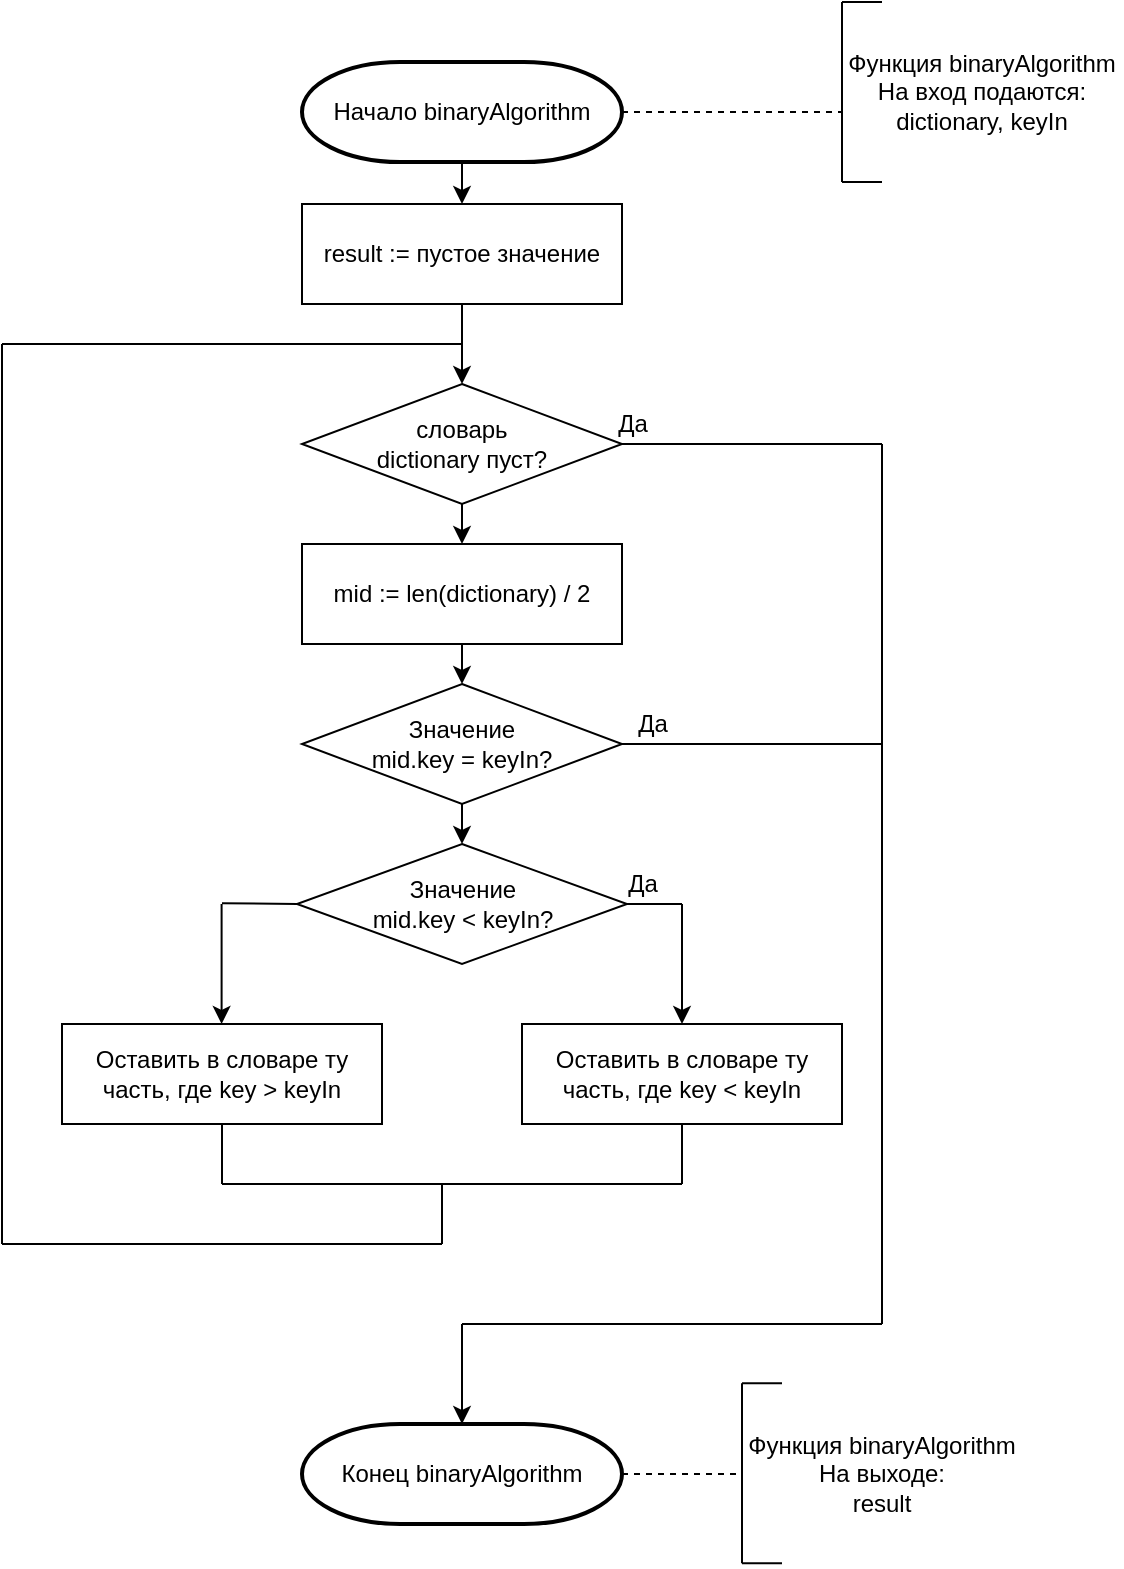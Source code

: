 <mxfile version="14.1.1" type="device"><diagram id="IGrSZpLy34C6u2d_H53I" name="Page-1"><mxGraphModel dx="1221" dy="11895" grid="1" gridSize="10" guides="1" tooltips="1" connect="1" arrows="1" fold="1" page="1" pageScale="1" pageWidth="1827" pageHeight="11169" background="#ffffff" math="0" shadow="0"><root><mxCell id="0"/><mxCell id="1" parent="0"/><mxCell id="yYa4EM6gZe1TRTF1aPte-1" value="Начало binaryAlgorithm" style="strokeWidth=2;html=1;shape=mxgraph.flowchart.terminator;whiteSpace=wrap;" vertex="1" parent="1"><mxGeometry x="310" y="-1991" width="160" height="50" as="geometry"/></mxCell><mxCell id="yYa4EM6gZe1TRTF1aPte-4" value="result := пустое значение" style="rounded=0;whiteSpace=wrap;html=1;" vertex="1" parent="1"><mxGeometry x="310" y="-1920" width="160" height="50" as="geometry"/></mxCell><mxCell id="yYa4EM6gZe1TRTF1aPte-14" value="" style="endArrow=classic;html=1;exitX=0.5;exitY=1;exitDx=0;exitDy=0;entryX=0.5;entryY=0;entryDx=0;entryDy=0;" edge="1" parent="1" source="yYa4EM6gZe1TRTF1aPte-4" target="yYa4EM6gZe1TRTF1aPte-34"><mxGeometry width="50" height="50" relative="1" as="geometry"><mxPoint x="670" y="-1680" as="sourcePoint"/><mxPoint x="385" y="-1830" as="targetPoint"/></mxGeometry></mxCell><mxCell id="yYa4EM6gZe1TRTF1aPte-15" value="" style="endArrow=classic;html=1;exitX=0.5;exitY=1;exitDx=0;exitDy=0;exitPerimeter=0;entryX=0.5;entryY=0;entryDx=0;entryDy=0;" edge="1" parent="1" source="yYa4EM6gZe1TRTF1aPte-1" target="yYa4EM6gZe1TRTF1aPte-4"><mxGeometry width="50" height="50" relative="1" as="geometry"><mxPoint x="610" y="-1680" as="sourcePoint"/><mxPoint x="650" y="-1730" as="targetPoint"/></mxGeometry></mxCell><mxCell id="yYa4EM6gZe1TRTF1aPte-21" value="" style="endArrow=none;dashed=1;html=1;exitX=1;exitY=0.5;exitDx=0;exitDy=0;exitPerimeter=0;" edge="1" parent="1" source="yYa4EM6gZe1TRTF1aPte-1"><mxGeometry width="50" height="50" relative="1" as="geometry"><mxPoint x="540" y="-1851" as="sourcePoint"/><mxPoint x="580" y="-1966" as="targetPoint"/></mxGeometry></mxCell><mxCell id="yYa4EM6gZe1TRTF1aPte-22" value="" style="endArrow=none;html=1;" edge="1" parent="1"><mxGeometry width="50" height="50" relative="1" as="geometry"><mxPoint x="580" y="-1931" as="sourcePoint"/><mxPoint x="580" y="-2021" as="targetPoint"/></mxGeometry></mxCell><mxCell id="yYa4EM6gZe1TRTF1aPte-23" value="" style="endArrow=none;html=1;" edge="1" parent="1"><mxGeometry width="50" height="50" relative="1" as="geometry"><mxPoint x="580" y="-2021" as="sourcePoint"/><mxPoint x="600" y="-2021" as="targetPoint"/></mxGeometry></mxCell><mxCell id="yYa4EM6gZe1TRTF1aPte-24" value="" style="endArrow=none;html=1;" edge="1" parent="1"><mxGeometry width="50" height="50" relative="1" as="geometry"><mxPoint x="580" y="-1931" as="sourcePoint"/><mxPoint x="600" y="-1931" as="targetPoint"/></mxGeometry></mxCell><mxCell id="yYa4EM6gZe1TRTF1aPte-25" value="Функция binaryAlgorithm&lt;br&gt;На вход подаются:&lt;br&gt;dictionary, keyIn" style="text;html=1;strokeColor=none;fillColor=none;align=center;verticalAlign=middle;whiteSpace=wrap;rounded=0;" vertex="1" parent="1"><mxGeometry x="580" y="-2021" width="140" height="90" as="geometry"/></mxCell><mxCell id="yYa4EM6gZe1TRTF1aPte-26" value="" style="endArrow=none;dashed=1;html=1;exitX=1;exitY=0.5;exitDx=0;exitDy=0;exitPerimeter=0;" edge="1" parent="1"><mxGeometry width="50" height="50" relative="1" as="geometry"><mxPoint x="470" y="-1285" as="sourcePoint"/><mxPoint x="530" y="-1285" as="targetPoint"/></mxGeometry></mxCell><mxCell id="yYa4EM6gZe1TRTF1aPte-27" value="" style="endArrow=none;html=1;" edge="1" parent="1"><mxGeometry width="50" height="50" relative="1" as="geometry"><mxPoint x="530" y="-1240.42" as="sourcePoint"/><mxPoint x="530" y="-1330.42" as="targetPoint"/></mxGeometry></mxCell><mxCell id="yYa4EM6gZe1TRTF1aPte-28" value="" style="endArrow=none;html=1;" edge="1" parent="1"><mxGeometry width="50" height="50" relative="1" as="geometry"><mxPoint x="530" y="-1330.42" as="sourcePoint"/><mxPoint x="550" y="-1330.42" as="targetPoint"/></mxGeometry></mxCell><mxCell id="yYa4EM6gZe1TRTF1aPte-29" value="" style="endArrow=none;html=1;" edge="1" parent="1"><mxGeometry width="50" height="50" relative="1" as="geometry"><mxPoint x="530" y="-1240.42" as="sourcePoint"/><mxPoint x="550" y="-1240.42" as="targetPoint"/></mxGeometry></mxCell><mxCell id="yYa4EM6gZe1TRTF1aPte-30" value="Функция binaryAlgorithm&lt;br&gt;На выходе:&lt;br&gt;result" style="text;html=1;strokeColor=none;fillColor=none;align=center;verticalAlign=middle;whiteSpace=wrap;rounded=0;" vertex="1" parent="1"><mxGeometry x="530" y="-1330.42" width="140" height="90" as="geometry"/></mxCell><mxCell id="yYa4EM6gZe1TRTF1aPte-34" value="словарь &lt;br&gt;dictionary пуст?" style="rhombus;whiteSpace=wrap;html=1;" vertex="1" parent="1"><mxGeometry x="310" y="-1830" width="160" height="60" as="geometry"/></mxCell><mxCell id="yYa4EM6gZe1TRTF1aPte-36" value="Конец binaryAlgorithm" style="strokeWidth=2;html=1;shape=mxgraph.flowchart.terminator;whiteSpace=wrap;" vertex="1" parent="1"><mxGeometry x="310" y="-1310" width="160" height="50" as="geometry"/></mxCell><mxCell id="yYa4EM6gZe1TRTF1aPte-38" value="" style="endArrow=none;html=1;exitX=1;exitY=0.5;exitDx=0;exitDy=0;" edge="1" parent="1" source="yYa4EM6gZe1TRTF1aPte-34"><mxGeometry width="50" height="50" relative="1" as="geometry"><mxPoint x="510" y="-1710" as="sourcePoint"/><mxPoint x="530" y="-1800" as="targetPoint"/></mxGeometry></mxCell><mxCell id="yYa4EM6gZe1TRTF1aPte-40" value="Да" style="text;html=1;align=center;verticalAlign=middle;resizable=0;points=[];autosize=1;" vertex="1" parent="1"><mxGeometry x="460" y="-1820" width="30" height="20" as="geometry"/></mxCell><mxCell id="yYa4EM6gZe1TRTF1aPte-45" value="Значение &lt;br&gt;mid.key = keyIn?" style="rhombus;whiteSpace=wrap;html=1;" vertex="1" parent="1"><mxGeometry x="310" y="-1680" width="160" height="60" as="geometry"/></mxCell><mxCell id="yYa4EM6gZe1TRTF1aPte-49" value="" style="endArrow=none;html=1;exitX=1;exitY=0.5;exitDx=0;exitDy=0;" edge="1" parent="1" source="yYa4EM6gZe1TRTF1aPte-45"><mxGeometry width="50" height="50" relative="1" as="geometry"><mxPoint x="435" y="-1550" as="sourcePoint"/><mxPoint x="600" y="-1650" as="targetPoint"/></mxGeometry></mxCell><mxCell id="yYa4EM6gZe1TRTF1aPte-50" value="Да" style="text;html=1;align=center;verticalAlign=middle;resizable=0;points=[];autosize=1;" vertex="1" parent="1"><mxGeometry x="470" y="-1670" width="30" height="20" as="geometry"/></mxCell><mxCell id="yYa4EM6gZe1TRTF1aPte-54" value="" style="endArrow=none;html=1;" edge="1" parent="1"><mxGeometry width="50" height="50" relative="1" as="geometry"><mxPoint x="530" y="-1800" as="sourcePoint"/><mxPoint x="600" y="-1800" as="targetPoint"/></mxGeometry></mxCell><mxCell id="yYa4EM6gZe1TRTF1aPte-56" value="" style="endArrow=classic;html=1;exitX=0.5;exitY=1;exitDx=0;exitDy=0;entryX=0.5;entryY=0;entryDx=0;entryDy=0;" edge="1" parent="1" source="yYa4EM6gZe1TRTF1aPte-34" target="yYa4EM6gZe1TRTF1aPte-74"><mxGeometry width="50" height="50" relative="1" as="geometry"><mxPoint x="430" y="-1490" as="sourcePoint"/><mxPoint x="432.5" y="-1750" as="targetPoint"/></mxGeometry></mxCell><mxCell id="yYa4EM6gZe1TRTF1aPte-57" value="Значение &lt;br&gt;mid.key &amp;lt; keyIn?" style="rhombus;whiteSpace=wrap;html=1;" vertex="1" parent="1"><mxGeometry x="307.5" y="-1600" width="165" height="60" as="geometry"/></mxCell><mxCell id="yYa4EM6gZe1TRTF1aPte-60" value="" style="endArrow=none;html=1;exitX=1;exitY=0.5;exitDx=0;exitDy=0;" edge="1" parent="1" source="yYa4EM6gZe1TRTF1aPte-57"><mxGeometry width="50" height="50" relative="1" as="geometry"><mxPoint x="470" y="-1570" as="sourcePoint"/><mxPoint x="500" y="-1570" as="targetPoint"/></mxGeometry></mxCell><mxCell id="yYa4EM6gZe1TRTF1aPte-61" value="Да" style="text;html=1;align=center;verticalAlign=middle;resizable=0;points=[];autosize=1;" vertex="1" parent="1"><mxGeometry x="465" y="-1590" width="30" height="20" as="geometry"/></mxCell><mxCell id="yYa4EM6gZe1TRTF1aPte-62" value="" style="endArrow=classic;html=1;" edge="1" parent="1"><mxGeometry width="50" height="50" relative="1" as="geometry"><mxPoint x="500" y="-1570" as="sourcePoint"/><mxPoint x="500" y="-1510" as="targetPoint"/></mxGeometry></mxCell><mxCell id="yYa4EM6gZe1TRTF1aPte-63" value="Оставить в словаре ту часть, где key &amp;lt; keyIn" style="rounded=0;whiteSpace=wrap;html=1;" vertex="1" parent="1"><mxGeometry x="420" y="-1510" width="160" height="50" as="geometry"/></mxCell><mxCell id="yYa4EM6gZe1TRTF1aPte-64" value="Оставить в словаре ту часть, где key &amp;gt; keyIn" style="rounded=0;whiteSpace=wrap;html=1;" vertex="1" parent="1"><mxGeometry x="190" y="-1510" width="160" height="50" as="geometry"/></mxCell><mxCell id="yYa4EM6gZe1TRTF1aPte-65" value="" style="endArrow=none;html=1;exitX=1;exitY=0.5;exitDx=0;exitDy=0;entryX=0;entryY=0.5;entryDx=0;entryDy=0;" edge="1" parent="1" target="yYa4EM6gZe1TRTF1aPte-57"><mxGeometry width="50" height="50" relative="1" as="geometry"><mxPoint x="270" y="-1570.4" as="sourcePoint"/><mxPoint x="280" y="-1600" as="targetPoint"/></mxGeometry></mxCell><mxCell id="yYa4EM6gZe1TRTF1aPte-66" value="" style="endArrow=classic;html=1;" edge="1" parent="1"><mxGeometry width="50" height="50" relative="1" as="geometry"><mxPoint x="269.8" y="-1570" as="sourcePoint"/><mxPoint x="269.8" y="-1510" as="targetPoint"/></mxGeometry></mxCell><mxCell id="yYa4EM6gZe1TRTF1aPte-67" value="" style="endArrow=none;html=1;entryX=0.5;entryY=1;entryDx=0;entryDy=0;" edge="1" parent="1" target="yYa4EM6gZe1TRTF1aPte-64"><mxGeometry width="50" height="50" relative="1" as="geometry"><mxPoint x="270" y="-1430" as="sourcePoint"/><mxPoint x="270" y="-1400" as="targetPoint"/></mxGeometry></mxCell><mxCell id="yYa4EM6gZe1TRTF1aPte-68" value="" style="endArrow=none;html=1;entryX=0.5;entryY=1;entryDx=0;entryDy=0;" edge="1" parent="1"><mxGeometry width="50" height="50" relative="1" as="geometry"><mxPoint x="500" y="-1430" as="sourcePoint"/><mxPoint x="500" y="-1460" as="targetPoint"/></mxGeometry></mxCell><mxCell id="yYa4EM6gZe1TRTF1aPte-69" value="" style="endArrow=none;html=1;" edge="1" parent="1"><mxGeometry width="50" height="50" relative="1" as="geometry"><mxPoint x="270" y="-1430" as="sourcePoint"/><mxPoint x="500" y="-1430" as="targetPoint"/></mxGeometry></mxCell><mxCell id="yYa4EM6gZe1TRTF1aPte-70" value="" style="endArrow=none;html=1;" edge="1" parent="1"><mxGeometry width="50" height="50" relative="1" as="geometry"><mxPoint x="380" y="-1400" as="sourcePoint"/><mxPoint x="380" y="-1430" as="targetPoint"/></mxGeometry></mxCell><mxCell id="yYa4EM6gZe1TRTF1aPte-71" value="" style="endArrow=none;html=1;" edge="1" parent="1"><mxGeometry width="50" height="50" relative="1" as="geometry"><mxPoint x="160" y="-1400" as="sourcePoint"/><mxPoint x="380" y="-1400" as="targetPoint"/></mxGeometry></mxCell><mxCell id="yYa4EM6gZe1TRTF1aPte-72" value="" style="endArrow=none;html=1;" edge="1" parent="1"><mxGeometry width="50" height="50" relative="1" as="geometry"><mxPoint x="160" y="-1400" as="sourcePoint"/><mxPoint x="160" y="-1850" as="targetPoint"/></mxGeometry></mxCell><mxCell id="yYa4EM6gZe1TRTF1aPte-73" value="" style="endArrow=none;html=1;" edge="1" parent="1"><mxGeometry width="50" height="50" relative="1" as="geometry"><mxPoint x="160" y="-1850" as="sourcePoint"/><mxPoint x="390" y="-1850" as="targetPoint"/></mxGeometry></mxCell><mxCell id="yYa4EM6gZe1TRTF1aPte-74" value="&lt;span&gt;mid := len(dictionary) / 2&lt;/span&gt;" style="rounded=0;whiteSpace=wrap;html=1;" vertex="1" parent="1"><mxGeometry x="310" y="-1750" width="160" height="50" as="geometry"/></mxCell><mxCell id="yYa4EM6gZe1TRTF1aPte-75" value="" style="endArrow=classic;html=1;exitX=0.5;exitY=1;exitDx=0;exitDy=0;entryX=0.5;entryY=0;entryDx=0;entryDy=0;" edge="1" parent="1" source="yYa4EM6gZe1TRTF1aPte-45" target="yYa4EM6gZe1TRTF1aPte-57"><mxGeometry width="50" height="50" relative="1" as="geometry"><mxPoint x="490" y="-1570" as="sourcePoint"/><mxPoint x="540" y="-1620" as="targetPoint"/></mxGeometry></mxCell><mxCell id="yYa4EM6gZe1TRTF1aPte-76" value="" style="endArrow=classic;html=1;exitX=0.5;exitY=1;exitDx=0;exitDy=0;entryX=0.5;entryY=0;entryDx=0;entryDy=0;" edge="1" parent="1" source="yYa4EM6gZe1TRTF1aPte-74" target="yYa4EM6gZe1TRTF1aPte-45"><mxGeometry width="50" height="50" relative="1" as="geometry"><mxPoint x="500" y="-1650" as="sourcePoint"/><mxPoint x="550" y="-1700" as="targetPoint"/></mxGeometry></mxCell><mxCell id="yYa4EM6gZe1TRTF1aPte-77" value="" style="endArrow=classic;html=1;entryX=0.5;entryY=0;entryDx=0;entryDy=0;entryPerimeter=0;" edge="1" parent="1" target="yYa4EM6gZe1TRTF1aPte-36"><mxGeometry width="50" height="50" relative="1" as="geometry"><mxPoint x="390" y="-1360" as="sourcePoint"/><mxPoint x="670" y="-1260" as="targetPoint"/></mxGeometry></mxCell><mxCell id="yYa4EM6gZe1TRTF1aPte-78" value="" style="endArrow=none;html=1;" edge="1" parent="1"><mxGeometry width="50" height="50" relative="1" as="geometry"><mxPoint x="390" y="-1360" as="sourcePoint"/><mxPoint x="600" y="-1360" as="targetPoint"/></mxGeometry></mxCell><mxCell id="yYa4EM6gZe1TRTF1aPte-79" value="" style="endArrow=none;html=1;" edge="1" parent="1"><mxGeometry width="50" height="50" relative="1" as="geometry"><mxPoint x="600" y="-1360" as="sourcePoint"/><mxPoint x="600" y="-1800" as="targetPoint"/></mxGeometry></mxCell></root></mxGraphModel></diagram></mxfile>